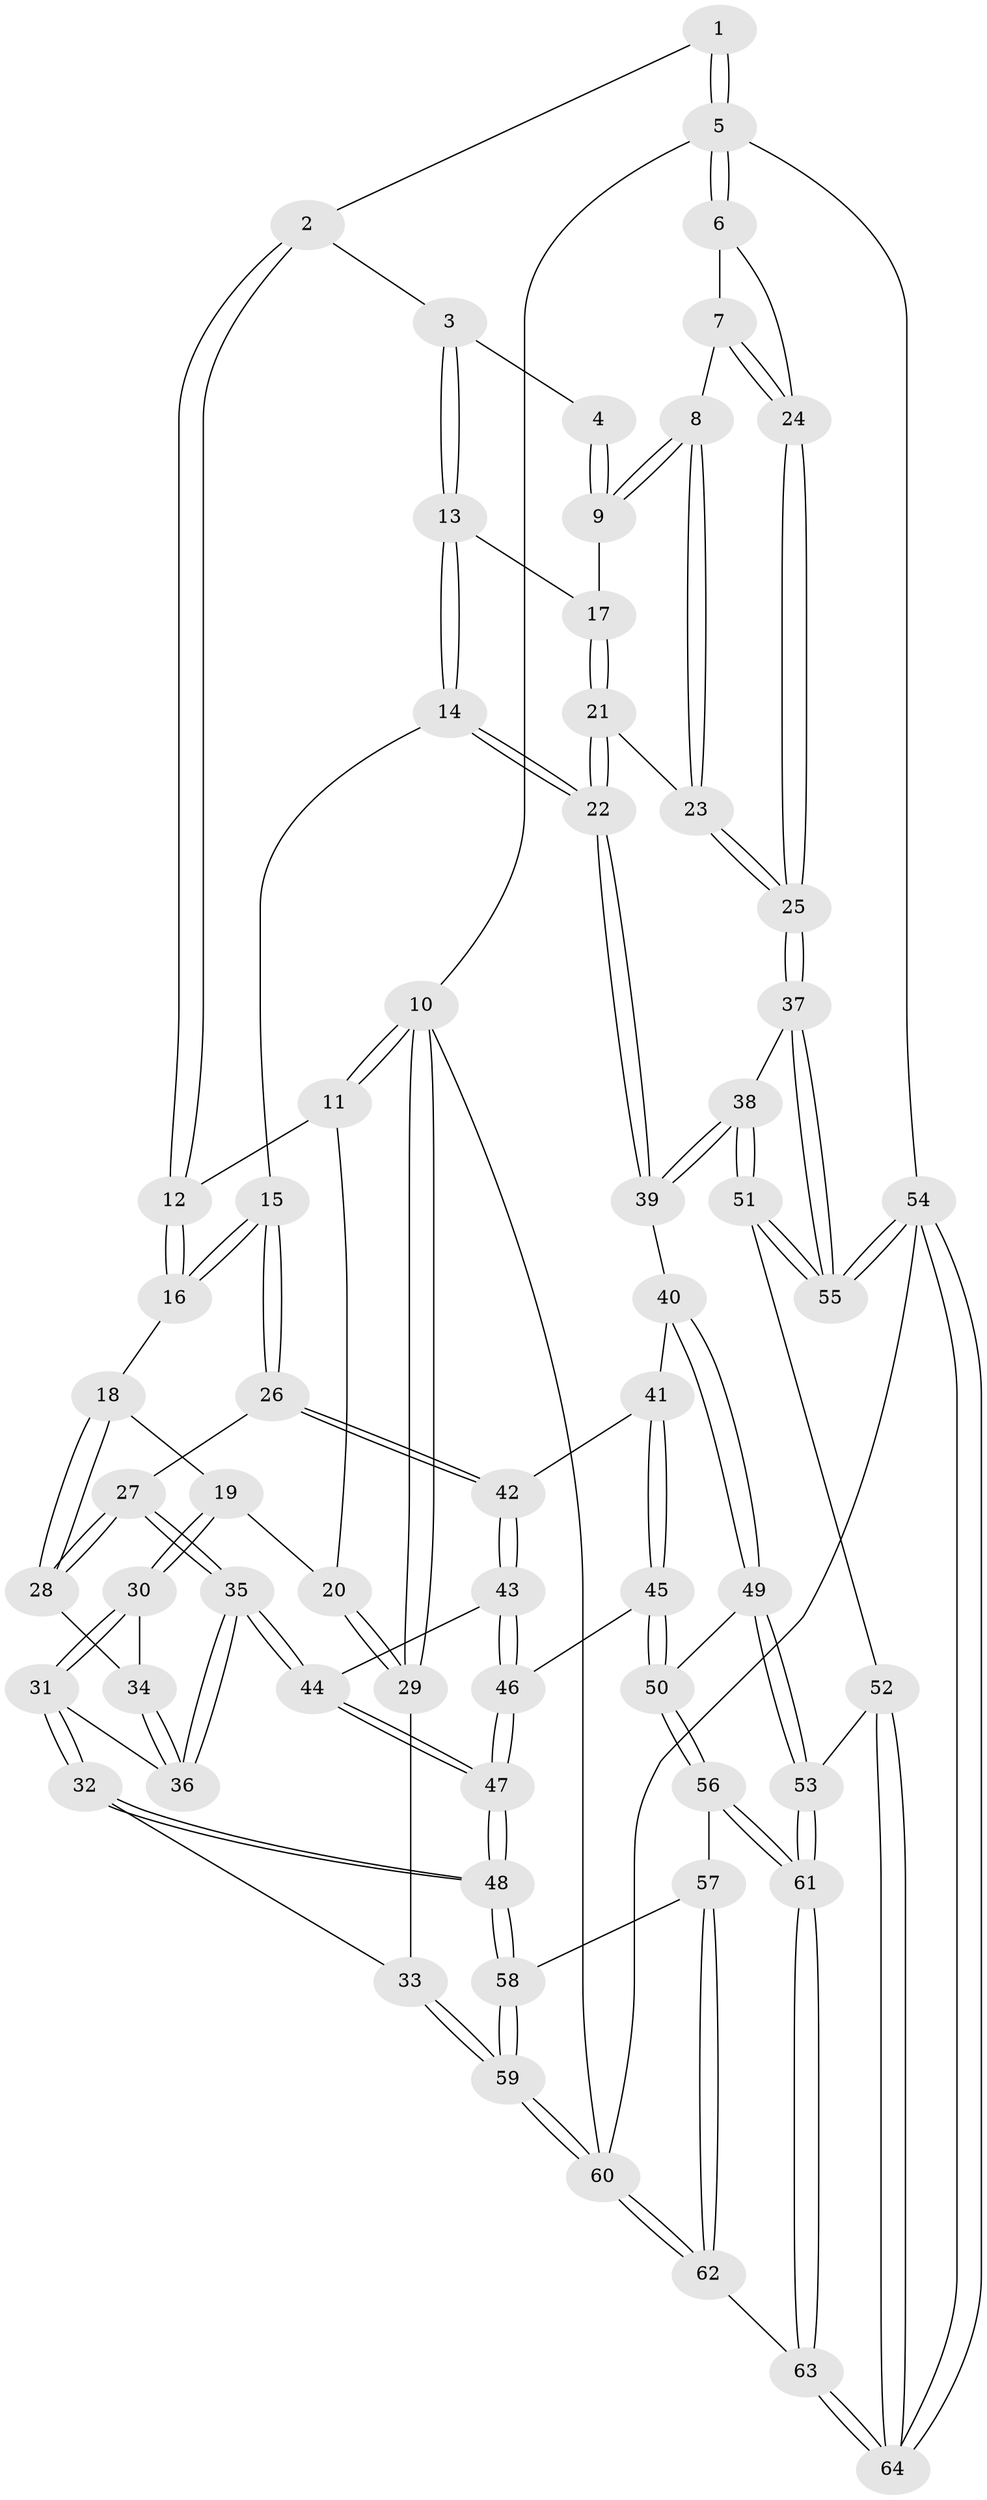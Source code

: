 // Generated by graph-tools (version 1.1) at 2025/03/03/09/25 03:03:26]
// undirected, 64 vertices, 157 edges
graph export_dot {
graph [start="1"]
  node [color=gray90,style=filled];
  1 [pos="+0.8442216633129813+0"];
  2 [pos="+0.49001604243071717+0"];
  3 [pos="+0.6462823162908305+0.08593954115763394"];
  4 [pos="+0.8156460541451781+0.0308488693954361"];
  5 [pos="+1+0"];
  6 [pos="+1+0"];
  7 [pos="+0.9146433592105441+0.1717247641145576"];
  8 [pos="+0.9116082202846184+0.17257636516165217"];
  9 [pos="+0.8180893830302908+0.14559231759202085"];
  10 [pos="+0+0"];
  11 [pos="+0.1665973405456146+0"];
  12 [pos="+0.3903121390903066+0"];
  13 [pos="+0.6844645205115356+0.1635479778856613"];
  14 [pos="+0.5753446811879896+0.30238444218828664"];
  15 [pos="+0.5286345805319825+0.30229968994548073"];
  16 [pos="+0.3973482955400562+0.15315219851510803"];
  17 [pos="+0.8101432670051665+0.15181633097266867"];
  18 [pos="+0.35854326388436303+0.18328398578171703"];
  19 [pos="+0.19093184627453205+0.2599047387379073"];
  20 [pos="+0.10570155021936388+0.22907688821021158"];
  21 [pos="+0.7875956140943187+0.3257295692618563"];
  22 [pos="+0.7037547862167559+0.38109214535450975"];
  23 [pos="+0.9180769427848741+0.34361908661155394"];
  24 [pos="+1+0.4800528263584984"];
  25 [pos="+1+0.5299452088859707"];
  26 [pos="+0.5107829304890709+0.3373459419964649"];
  27 [pos="+0.34813232985538434+0.4147870787425617"];
  28 [pos="+0.31774581476738956+0.3408662104820948"];
  29 [pos="+0+0.33587573217615807"];
  30 [pos="+0.20229264852975118+0.334070998283783"];
  31 [pos="+0.18994525221485084+0.4940350693374556"];
  32 [pos="+0.07287883381478605+0.5284178234452894"];
  33 [pos="+0+0.5053694222671841"];
  34 [pos="+0.2934621586966465+0.34845290420112474"];
  35 [pos="+0.2733551495575956+0.5160920658629587"];
  36 [pos="+0.23425317174518817+0.504190162755352"];
  37 [pos="+1+0.5351104801950065"];
  38 [pos="+0.8196128018054546+0.6318135001792342"];
  39 [pos="+0.748517607687624+0.563246912309008"];
  40 [pos="+0.5768631472900276+0.5656442104776832"];
  41 [pos="+0.5369994009376932+0.5393444281989246"];
  42 [pos="+0.49751170259484234+0.4855404505095685"];
  43 [pos="+0.32652708330718894+0.553075498138032"];
  44 [pos="+0.28208213911729385+0.5246940690476979"];
  45 [pos="+0.3961449080709053+0.6669657809822592"];
  46 [pos="+0.35783646435931543+0.6149239112613939"];
  47 [pos="+0.21603759715537238+0.7316306786692488"];
  48 [pos="+0.1935946709494701+0.7711517093918441"];
  49 [pos="+0.5160446529306476+0.7142717924002331"];
  50 [pos="+0.4130017348892456+0.7141782444019754"];
  51 [pos="+0.7668875042021305+0.7645822805901403"];
  52 [pos="+0.7666137012941424+0.7652398555296689"];
  53 [pos="+0.5824452707388169+0.7604697877549617"];
  54 [pos="+1+1"];
  55 [pos="+1+0.9108586074385088"];
  56 [pos="+0.379100698358282+0.774391881549926"];
  57 [pos="+0.22352683538990048+0.8127969253346409"];
  58 [pos="+0.19586710145584033+0.7967021383567475"];
  59 [pos="+0+0.9662103562017609"];
  60 [pos="+0+1"];
  61 [pos="+0.4748709097918529+0.964302723663346"];
  62 [pos="+0.30149924413002394+1"];
  63 [pos="+0.48865366931340964+1"];
  64 [pos="+0.8157716644642888+1"];
  1 -- 2;
  1 -- 5;
  1 -- 5;
  2 -- 3;
  2 -- 12;
  2 -- 12;
  3 -- 4;
  3 -- 13;
  3 -- 13;
  4 -- 9;
  4 -- 9;
  5 -- 6;
  5 -- 6;
  5 -- 10;
  5 -- 54;
  6 -- 7;
  6 -- 24;
  7 -- 8;
  7 -- 24;
  7 -- 24;
  8 -- 9;
  8 -- 9;
  8 -- 23;
  8 -- 23;
  9 -- 17;
  10 -- 11;
  10 -- 11;
  10 -- 29;
  10 -- 29;
  10 -- 60;
  11 -- 12;
  11 -- 20;
  12 -- 16;
  12 -- 16;
  13 -- 14;
  13 -- 14;
  13 -- 17;
  14 -- 15;
  14 -- 22;
  14 -- 22;
  15 -- 16;
  15 -- 16;
  15 -- 26;
  15 -- 26;
  16 -- 18;
  17 -- 21;
  17 -- 21;
  18 -- 19;
  18 -- 28;
  18 -- 28;
  19 -- 20;
  19 -- 30;
  19 -- 30;
  20 -- 29;
  20 -- 29;
  21 -- 22;
  21 -- 22;
  21 -- 23;
  22 -- 39;
  22 -- 39;
  23 -- 25;
  23 -- 25;
  24 -- 25;
  24 -- 25;
  25 -- 37;
  25 -- 37;
  26 -- 27;
  26 -- 42;
  26 -- 42;
  27 -- 28;
  27 -- 28;
  27 -- 35;
  27 -- 35;
  28 -- 34;
  29 -- 33;
  30 -- 31;
  30 -- 31;
  30 -- 34;
  31 -- 32;
  31 -- 32;
  31 -- 36;
  32 -- 33;
  32 -- 48;
  32 -- 48;
  33 -- 59;
  33 -- 59;
  34 -- 36;
  34 -- 36;
  35 -- 36;
  35 -- 36;
  35 -- 44;
  35 -- 44;
  37 -- 38;
  37 -- 55;
  37 -- 55;
  38 -- 39;
  38 -- 39;
  38 -- 51;
  38 -- 51;
  39 -- 40;
  40 -- 41;
  40 -- 49;
  40 -- 49;
  41 -- 42;
  41 -- 45;
  41 -- 45;
  42 -- 43;
  42 -- 43;
  43 -- 44;
  43 -- 46;
  43 -- 46;
  44 -- 47;
  44 -- 47;
  45 -- 46;
  45 -- 50;
  45 -- 50;
  46 -- 47;
  46 -- 47;
  47 -- 48;
  47 -- 48;
  48 -- 58;
  48 -- 58;
  49 -- 50;
  49 -- 53;
  49 -- 53;
  50 -- 56;
  50 -- 56;
  51 -- 52;
  51 -- 55;
  51 -- 55;
  52 -- 53;
  52 -- 64;
  52 -- 64;
  53 -- 61;
  53 -- 61;
  54 -- 55;
  54 -- 55;
  54 -- 64;
  54 -- 64;
  54 -- 60;
  56 -- 57;
  56 -- 61;
  56 -- 61;
  57 -- 58;
  57 -- 62;
  57 -- 62;
  58 -- 59;
  58 -- 59;
  59 -- 60;
  59 -- 60;
  60 -- 62;
  60 -- 62;
  61 -- 63;
  61 -- 63;
  62 -- 63;
  63 -- 64;
  63 -- 64;
}
